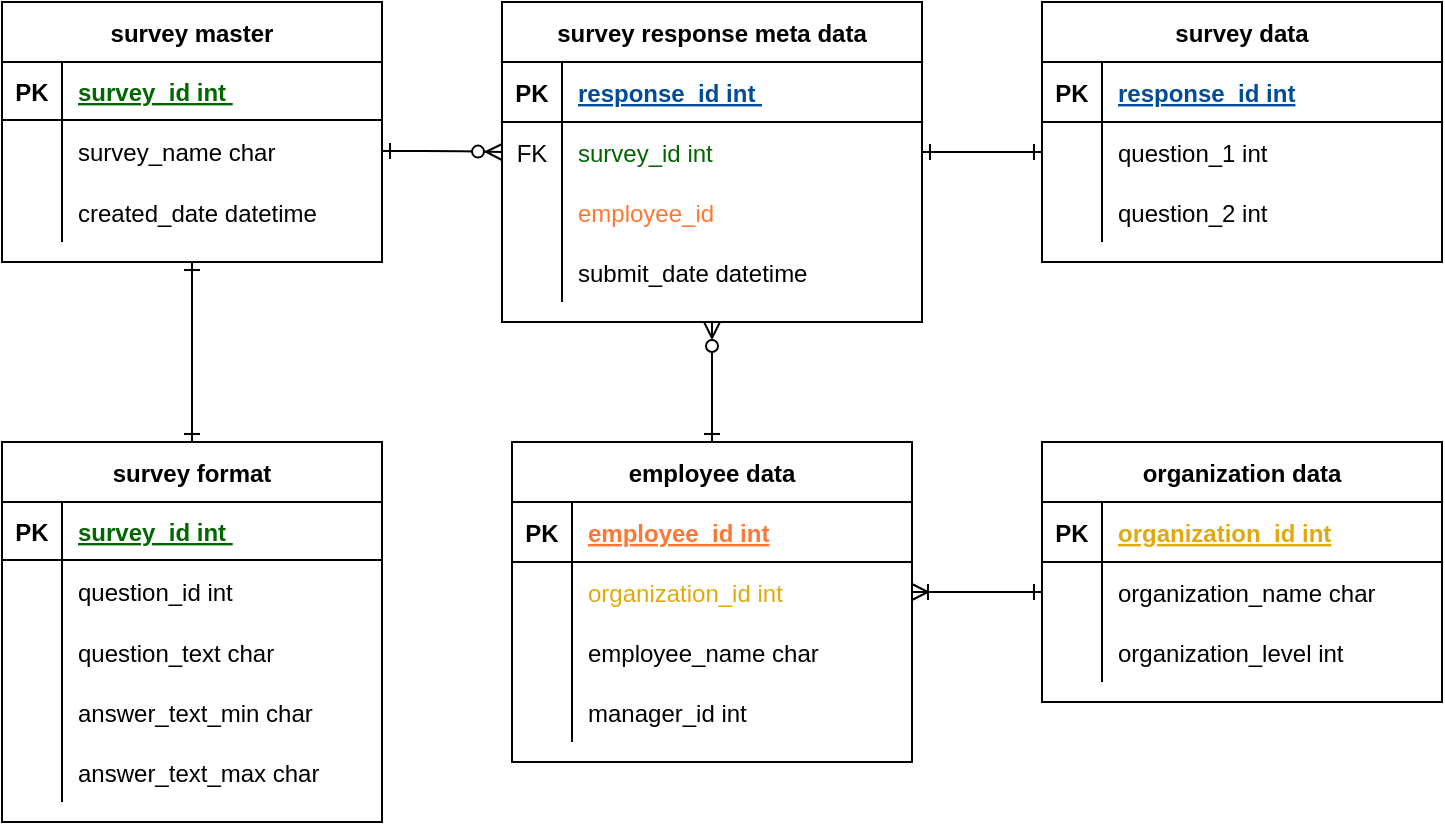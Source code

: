 <mxfile version="23.0.2" type="github">
  <diagram id="R2lEEEUBdFMjLlhIrx00" name="Page-1">
    <mxGraphModel dx="920" dy="530" grid="1" gridSize="10" guides="1" tooltips="1" connect="1" arrows="1" fold="1" page="1" pageScale="1" pageWidth="850" pageHeight="1100" math="0" shadow="0" extFonts="Permanent Marker^https://fonts.googleapis.com/css?family=Permanent+Marker">
      <root>
        <mxCell id="0" />
        <mxCell id="1" parent="0" />
        <mxCell id="C-vyLk0tnHw3VtMMgP7b-1" value="" style="edgeStyle=entityRelationEdgeStyle;endArrow=ERzeroToMany;startArrow=ERone;endFill=1;startFill=0;exitX=1;exitY=0.5;exitDx=0;exitDy=0;" parent="1" source="C-vyLk0tnHw3VtMMgP7b-27" target="C-vyLk0tnHw3VtMMgP7b-6" edge="1">
          <mxGeometry width="100" height="100" relative="1" as="geometry">
            <mxPoint x="280" y="830" as="sourcePoint" />
            <mxPoint x="380" y="730" as="targetPoint" />
          </mxGeometry>
        </mxCell>
        <mxCell id="3EBwKmbxygUJPqUJiSdS-123" style="rounded=0;orthogonalLoop=1;jettySize=auto;html=1;entryX=0.5;entryY=0;entryDx=0;entryDy=0;startArrow=ERzeroToMany;startFill=0;endArrow=ERone;endFill=0;exitX=0.5;exitY=1;exitDx=0;exitDy=0;edgeStyle=orthogonalEdgeStyle;" parent="1" source="C-vyLk0tnHw3VtMMgP7b-2" target="3EBwKmbxygUJPqUJiSdS-103" edge="1">
          <mxGeometry relative="1" as="geometry">
            <mxPoint x="425" y="240" as="targetPoint" />
          </mxGeometry>
        </mxCell>
        <mxCell id="C-vyLk0tnHw3VtMMgP7b-2" value="survey response meta data" style="shape=table;startSize=30;container=1;collapsible=1;childLayout=tableLayout;fixedRows=1;rowLines=0;fontStyle=1;align=center;resizeLast=1;" parent="1" vertex="1">
          <mxGeometry x="260" y="20" width="210" height="160" as="geometry" />
        </mxCell>
        <mxCell id="C-vyLk0tnHw3VtMMgP7b-3" value="" style="shape=partialRectangle;collapsible=0;dropTarget=0;pointerEvents=0;fillColor=none;points=[[0,0.5],[1,0.5]];portConstraint=eastwest;top=0;left=0;right=0;bottom=1;" parent="C-vyLk0tnHw3VtMMgP7b-2" vertex="1">
          <mxGeometry y="30" width="210" height="30" as="geometry" />
        </mxCell>
        <mxCell id="C-vyLk0tnHw3VtMMgP7b-4" value="PK" style="shape=partialRectangle;overflow=hidden;connectable=0;fillColor=none;top=0;left=0;bottom=0;right=0;fontStyle=1;" parent="C-vyLk0tnHw3VtMMgP7b-3" vertex="1">
          <mxGeometry width="30" height="30" as="geometry">
            <mxRectangle width="30" height="30" as="alternateBounds" />
          </mxGeometry>
        </mxCell>
        <mxCell id="C-vyLk0tnHw3VtMMgP7b-5" value="response_id int " style="shape=partialRectangle;overflow=hidden;connectable=0;fillColor=none;top=0;left=0;bottom=0;right=0;align=left;spacingLeft=6;fontStyle=5;fontColor=#004C99;" parent="C-vyLk0tnHw3VtMMgP7b-3" vertex="1">
          <mxGeometry x="30" width="180" height="30" as="geometry">
            <mxRectangle width="180" height="30" as="alternateBounds" />
          </mxGeometry>
        </mxCell>
        <mxCell id="C-vyLk0tnHw3VtMMgP7b-6" value="" style="shape=partialRectangle;collapsible=0;dropTarget=0;pointerEvents=0;fillColor=none;points=[[0,0.5],[1,0.5]];portConstraint=eastwest;top=0;left=0;right=0;bottom=0;" parent="C-vyLk0tnHw3VtMMgP7b-2" vertex="1">
          <mxGeometry y="60" width="210" height="30" as="geometry" />
        </mxCell>
        <mxCell id="C-vyLk0tnHw3VtMMgP7b-7" value="FK" style="shape=partialRectangle;overflow=hidden;connectable=0;fillColor=none;top=0;left=0;bottom=0;right=0;" parent="C-vyLk0tnHw3VtMMgP7b-6" vertex="1">
          <mxGeometry width="30" height="30" as="geometry">
            <mxRectangle width="30" height="30" as="alternateBounds" />
          </mxGeometry>
        </mxCell>
        <mxCell id="C-vyLk0tnHw3VtMMgP7b-8" value="survey_id int " style="shape=partialRectangle;overflow=hidden;connectable=0;fillColor=none;top=0;left=0;bottom=0;right=0;align=left;spacingLeft=6;strokeColor=default;fontColor=#006600;" parent="C-vyLk0tnHw3VtMMgP7b-6" vertex="1">
          <mxGeometry x="30" width="180" height="30" as="geometry">
            <mxRectangle width="180" height="30" as="alternateBounds" />
          </mxGeometry>
        </mxCell>
        <mxCell id="C-vyLk0tnHw3VtMMgP7b-9" value="" style="shape=partialRectangle;collapsible=0;dropTarget=0;pointerEvents=0;fillColor=none;points=[[0,0.5],[1,0.5]];portConstraint=eastwest;top=0;left=0;right=0;bottom=0;" parent="C-vyLk0tnHw3VtMMgP7b-2" vertex="1">
          <mxGeometry y="90" width="210" height="30" as="geometry" />
        </mxCell>
        <mxCell id="C-vyLk0tnHw3VtMMgP7b-10" value="" style="shape=partialRectangle;overflow=hidden;connectable=0;fillColor=none;top=0;left=0;bottom=0;right=0;" parent="C-vyLk0tnHw3VtMMgP7b-9" vertex="1">
          <mxGeometry width="30" height="30" as="geometry">
            <mxRectangle width="30" height="30" as="alternateBounds" />
          </mxGeometry>
        </mxCell>
        <mxCell id="C-vyLk0tnHw3VtMMgP7b-11" value="employee_id" style="shape=partialRectangle;overflow=hidden;connectable=0;fillColor=none;top=0;left=0;bottom=0;right=0;align=left;spacingLeft=6;strokeColor=#FF7733;fontColor=#FF7733;" parent="C-vyLk0tnHw3VtMMgP7b-9" vertex="1">
          <mxGeometry x="30" width="180" height="30" as="geometry">
            <mxRectangle width="180" height="30" as="alternateBounds" />
          </mxGeometry>
        </mxCell>
        <mxCell id="3EBwKmbxygUJPqUJiSdS-69" style="shape=partialRectangle;collapsible=0;dropTarget=0;pointerEvents=0;fillColor=none;points=[[0,0.5],[1,0.5]];portConstraint=eastwest;top=0;left=0;right=0;bottom=0;" parent="C-vyLk0tnHw3VtMMgP7b-2" vertex="1">
          <mxGeometry y="120" width="210" height="30" as="geometry" />
        </mxCell>
        <mxCell id="3EBwKmbxygUJPqUJiSdS-70" style="shape=partialRectangle;overflow=hidden;connectable=0;fillColor=none;top=0;left=0;bottom=0;right=0;" parent="3EBwKmbxygUJPqUJiSdS-69" vertex="1">
          <mxGeometry width="30" height="30" as="geometry">
            <mxRectangle width="30" height="30" as="alternateBounds" />
          </mxGeometry>
        </mxCell>
        <mxCell id="3EBwKmbxygUJPqUJiSdS-71" value="submit_date datetime" style="shape=partialRectangle;overflow=hidden;connectable=0;fillColor=none;top=0;left=0;bottom=0;right=0;align=left;spacingLeft=6;" parent="3EBwKmbxygUJPqUJiSdS-69" vertex="1">
          <mxGeometry x="30" width="180" height="30" as="geometry">
            <mxRectangle width="180" height="30" as="alternateBounds" />
          </mxGeometry>
        </mxCell>
        <mxCell id="C-vyLk0tnHw3VtMMgP7b-13" value="survey data" style="shape=table;startSize=30;container=1;collapsible=1;childLayout=tableLayout;fixedRows=1;rowLines=0;fontStyle=1;align=center;resizeLast=1;" parent="1" vertex="1">
          <mxGeometry x="530" y="20" width="200" height="130" as="geometry" />
        </mxCell>
        <mxCell id="C-vyLk0tnHw3VtMMgP7b-14" value="" style="shape=partialRectangle;collapsible=0;dropTarget=0;pointerEvents=0;fillColor=none;points=[[0,0.5],[1,0.5]];portConstraint=eastwest;top=0;left=0;right=0;bottom=1;" parent="C-vyLk0tnHw3VtMMgP7b-13" vertex="1">
          <mxGeometry y="30" width="200" height="30" as="geometry" />
        </mxCell>
        <mxCell id="C-vyLk0tnHw3VtMMgP7b-15" value="PK" style="shape=partialRectangle;overflow=hidden;connectable=0;fillColor=none;top=0;left=0;bottom=0;right=0;fontStyle=1;" parent="C-vyLk0tnHw3VtMMgP7b-14" vertex="1">
          <mxGeometry width="30" height="30" as="geometry">
            <mxRectangle width="30" height="30" as="alternateBounds" />
          </mxGeometry>
        </mxCell>
        <mxCell id="C-vyLk0tnHw3VtMMgP7b-16" value="response_id int" style="shape=partialRectangle;overflow=hidden;connectable=0;fillColor=none;top=0;left=0;bottom=0;right=0;align=left;spacingLeft=6;fontStyle=5;fontColor=#004C99;" parent="C-vyLk0tnHw3VtMMgP7b-14" vertex="1">
          <mxGeometry x="30" width="170" height="30" as="geometry">
            <mxRectangle width="170" height="30" as="alternateBounds" />
          </mxGeometry>
        </mxCell>
        <mxCell id="C-vyLk0tnHw3VtMMgP7b-20" value="" style="shape=partialRectangle;collapsible=0;dropTarget=0;pointerEvents=0;fillColor=none;points=[[0,0.5],[1,0.5]];portConstraint=eastwest;top=0;left=0;right=0;bottom=0;" parent="C-vyLk0tnHw3VtMMgP7b-13" vertex="1">
          <mxGeometry y="60" width="200" height="30" as="geometry" />
        </mxCell>
        <mxCell id="C-vyLk0tnHw3VtMMgP7b-21" value="" style="shape=partialRectangle;overflow=hidden;connectable=0;fillColor=none;top=0;left=0;bottom=0;right=0;" parent="C-vyLk0tnHw3VtMMgP7b-20" vertex="1">
          <mxGeometry width="30" height="30" as="geometry">
            <mxRectangle width="30" height="30" as="alternateBounds" />
          </mxGeometry>
        </mxCell>
        <mxCell id="C-vyLk0tnHw3VtMMgP7b-22" value="question_1 int" style="shape=partialRectangle;overflow=hidden;connectable=0;fillColor=none;top=0;left=0;bottom=0;right=0;align=left;spacingLeft=6;" parent="C-vyLk0tnHw3VtMMgP7b-20" vertex="1">
          <mxGeometry x="30" width="170" height="30" as="geometry">
            <mxRectangle width="170" height="30" as="alternateBounds" />
          </mxGeometry>
        </mxCell>
        <mxCell id="3EBwKmbxygUJPqUJiSdS-72" style="shape=partialRectangle;collapsible=0;dropTarget=0;pointerEvents=0;fillColor=none;points=[[0,0.5],[1,0.5]];portConstraint=eastwest;top=0;left=0;right=0;bottom=0;" parent="C-vyLk0tnHw3VtMMgP7b-13" vertex="1">
          <mxGeometry y="90" width="200" height="30" as="geometry" />
        </mxCell>
        <mxCell id="3EBwKmbxygUJPqUJiSdS-73" style="shape=partialRectangle;overflow=hidden;connectable=0;fillColor=none;top=0;left=0;bottom=0;right=0;" parent="3EBwKmbxygUJPqUJiSdS-72" vertex="1">
          <mxGeometry width="30" height="30" as="geometry">
            <mxRectangle width="30" height="30" as="alternateBounds" />
          </mxGeometry>
        </mxCell>
        <mxCell id="3EBwKmbxygUJPqUJiSdS-74" value="question_2 int" style="shape=partialRectangle;overflow=hidden;connectable=0;fillColor=none;top=0;left=0;bottom=0;right=0;align=left;spacingLeft=6;" parent="3EBwKmbxygUJPqUJiSdS-72" vertex="1">
          <mxGeometry x="30" width="170" height="30" as="geometry">
            <mxRectangle width="170" height="30" as="alternateBounds" />
          </mxGeometry>
        </mxCell>
        <mxCell id="gzk8olKqNZ4pGh3YVOJb-11" style="edgeStyle=orthogonalEdgeStyle;rounded=0;orthogonalLoop=1;jettySize=auto;html=1;entryX=0.5;entryY=0;entryDx=0;entryDy=0;startArrow=ERone;startFill=0;endArrow=ERone;endFill=0;" edge="1" parent="1" source="C-vyLk0tnHw3VtMMgP7b-23" target="gzk8olKqNZ4pGh3YVOJb-1">
          <mxGeometry relative="1" as="geometry" />
        </mxCell>
        <mxCell id="C-vyLk0tnHw3VtMMgP7b-23" value="survey master" style="shape=table;startSize=30;container=1;collapsible=1;childLayout=tableLayout;fixedRows=1;rowLines=0;fontStyle=1;align=center;resizeLast=1;" parent="1" vertex="1">
          <mxGeometry x="10" y="20" width="190" height="130" as="geometry" />
        </mxCell>
        <mxCell id="C-vyLk0tnHw3VtMMgP7b-24" value="" style="shape=partialRectangle;collapsible=0;dropTarget=0;pointerEvents=0;fillColor=none;points=[[0,0.5],[1,0.5]];portConstraint=eastwest;top=0;left=0;right=0;bottom=1;" parent="C-vyLk0tnHw3VtMMgP7b-23" vertex="1">
          <mxGeometry y="30" width="190" height="29" as="geometry" />
        </mxCell>
        <mxCell id="C-vyLk0tnHw3VtMMgP7b-25" value="PK" style="shape=partialRectangle;overflow=hidden;connectable=0;fillColor=none;top=0;left=0;bottom=0;right=0;fontStyle=1;" parent="C-vyLk0tnHw3VtMMgP7b-24" vertex="1">
          <mxGeometry width="30" height="29" as="geometry">
            <mxRectangle width="30" height="29" as="alternateBounds" />
          </mxGeometry>
        </mxCell>
        <mxCell id="C-vyLk0tnHw3VtMMgP7b-26" value="survey_id int " style="shape=partialRectangle;overflow=hidden;connectable=0;fillColor=none;top=0;left=0;bottom=0;right=0;align=left;spacingLeft=6;fontStyle=5;strokeColor=#006600;fontColor=#006600;" parent="C-vyLk0tnHw3VtMMgP7b-24" vertex="1">
          <mxGeometry x="30" width="160" height="29" as="geometry">
            <mxRectangle width="160" height="29" as="alternateBounds" />
          </mxGeometry>
        </mxCell>
        <mxCell id="C-vyLk0tnHw3VtMMgP7b-27" value="" style="shape=partialRectangle;collapsible=0;dropTarget=0;pointerEvents=0;fillColor=none;points=[[0,0.5],[1,0.5]];portConstraint=eastwest;top=0;left=0;right=0;bottom=0;" parent="C-vyLk0tnHw3VtMMgP7b-23" vertex="1">
          <mxGeometry y="59" width="190" height="31" as="geometry" />
        </mxCell>
        <mxCell id="C-vyLk0tnHw3VtMMgP7b-28" value="" style="shape=partialRectangle;overflow=hidden;connectable=0;fillColor=none;top=0;left=0;bottom=0;right=0;" parent="C-vyLk0tnHw3VtMMgP7b-27" vertex="1">
          <mxGeometry width="30" height="31" as="geometry">
            <mxRectangle width="30" height="31" as="alternateBounds" />
          </mxGeometry>
        </mxCell>
        <mxCell id="C-vyLk0tnHw3VtMMgP7b-29" value="survey_name char " style="shape=partialRectangle;overflow=hidden;connectable=0;fillColor=none;top=0;left=0;bottom=0;right=0;align=left;spacingLeft=6;" parent="C-vyLk0tnHw3VtMMgP7b-27" vertex="1">
          <mxGeometry x="30" width="160" height="31" as="geometry">
            <mxRectangle width="160" height="31" as="alternateBounds" />
          </mxGeometry>
        </mxCell>
        <mxCell id="3EBwKmbxygUJPqUJiSdS-66" style="shape=partialRectangle;collapsible=0;dropTarget=0;pointerEvents=0;fillColor=none;points=[[0,0.5],[1,0.5]];portConstraint=eastwest;top=0;left=0;right=0;bottom=0;" parent="C-vyLk0tnHw3VtMMgP7b-23" vertex="1">
          <mxGeometry y="90" width="190" height="30" as="geometry" />
        </mxCell>
        <mxCell id="3EBwKmbxygUJPqUJiSdS-67" style="shape=partialRectangle;overflow=hidden;connectable=0;fillColor=none;top=0;left=0;bottom=0;right=0;" parent="3EBwKmbxygUJPqUJiSdS-66" vertex="1">
          <mxGeometry width="30" height="30" as="geometry">
            <mxRectangle width="30" height="30" as="alternateBounds" />
          </mxGeometry>
        </mxCell>
        <mxCell id="3EBwKmbxygUJPqUJiSdS-68" value="created_date datetime " style="shape=partialRectangle;overflow=hidden;connectable=0;fillColor=none;top=0;left=0;bottom=0;right=0;align=left;spacingLeft=6;" parent="3EBwKmbxygUJPqUJiSdS-66" vertex="1">
          <mxGeometry x="30" width="160" height="30" as="geometry">
            <mxRectangle width="160" height="30" as="alternateBounds" />
          </mxGeometry>
        </mxCell>
        <mxCell id="3EBwKmbxygUJPqUJiSdS-1" value="organization data" style="shape=table;startSize=30;container=1;collapsible=1;childLayout=tableLayout;fixedRows=1;rowLines=0;fontStyle=1;align=center;resizeLast=1;" parent="1" vertex="1">
          <mxGeometry x="530" y="240" width="200" height="130" as="geometry" />
        </mxCell>
        <mxCell id="3EBwKmbxygUJPqUJiSdS-2" value="" style="shape=partialRectangle;collapsible=0;dropTarget=0;pointerEvents=0;fillColor=none;points=[[0,0.5],[1,0.5]];portConstraint=eastwest;top=0;left=0;right=0;bottom=1;" parent="3EBwKmbxygUJPqUJiSdS-1" vertex="1">
          <mxGeometry y="30" width="200" height="30" as="geometry" />
        </mxCell>
        <mxCell id="3EBwKmbxygUJPqUJiSdS-3" value="PK" style="shape=partialRectangle;overflow=hidden;connectable=0;fillColor=none;top=0;left=0;bottom=0;right=0;fontStyle=1;" parent="3EBwKmbxygUJPqUJiSdS-2" vertex="1">
          <mxGeometry width="30" height="30" as="geometry">
            <mxRectangle width="30" height="30" as="alternateBounds" />
          </mxGeometry>
        </mxCell>
        <mxCell id="3EBwKmbxygUJPqUJiSdS-4" value="organization_id int" style="shape=partialRectangle;overflow=hidden;connectable=0;fillColor=none;top=0;left=0;bottom=0;right=0;align=left;spacingLeft=6;fontStyle=5;strokeColor=#E1A90E;fontColor=#E1A90E;" parent="3EBwKmbxygUJPqUJiSdS-2" vertex="1">
          <mxGeometry x="30" width="170" height="30" as="geometry">
            <mxRectangle width="170" height="30" as="alternateBounds" />
          </mxGeometry>
        </mxCell>
        <mxCell id="3EBwKmbxygUJPqUJiSdS-8" value="" style="shape=partialRectangle;collapsible=0;dropTarget=0;pointerEvents=0;fillColor=none;points=[[0,0.5],[1,0.5]];portConstraint=eastwest;top=0;left=0;right=0;bottom=0;" parent="3EBwKmbxygUJPqUJiSdS-1" vertex="1">
          <mxGeometry y="60" width="200" height="30" as="geometry" />
        </mxCell>
        <mxCell id="3EBwKmbxygUJPqUJiSdS-9" value="" style="shape=partialRectangle;overflow=hidden;connectable=0;fillColor=none;top=0;left=0;bottom=0;right=0;" parent="3EBwKmbxygUJPqUJiSdS-8" vertex="1">
          <mxGeometry width="30" height="30" as="geometry">
            <mxRectangle width="30" height="30" as="alternateBounds" />
          </mxGeometry>
        </mxCell>
        <mxCell id="3EBwKmbxygUJPqUJiSdS-10" value="organization_name char" style="shape=partialRectangle;overflow=hidden;connectable=0;fillColor=none;top=0;left=0;bottom=0;right=0;align=left;spacingLeft=6;" parent="3EBwKmbxygUJPqUJiSdS-8" vertex="1">
          <mxGeometry x="30" width="170" height="30" as="geometry">
            <mxRectangle width="170" height="30" as="alternateBounds" />
          </mxGeometry>
        </mxCell>
        <mxCell id="3EBwKmbxygUJPqUJiSdS-75" style="shape=partialRectangle;collapsible=0;dropTarget=0;pointerEvents=0;fillColor=none;points=[[0,0.5],[1,0.5]];portConstraint=eastwest;top=0;left=0;right=0;bottom=0;" parent="3EBwKmbxygUJPqUJiSdS-1" vertex="1">
          <mxGeometry y="90" width="200" height="30" as="geometry" />
        </mxCell>
        <mxCell id="3EBwKmbxygUJPqUJiSdS-76" style="shape=partialRectangle;overflow=hidden;connectable=0;fillColor=none;top=0;left=0;bottom=0;right=0;" parent="3EBwKmbxygUJPqUJiSdS-75" vertex="1">
          <mxGeometry width="30" height="30" as="geometry">
            <mxRectangle width="30" height="30" as="alternateBounds" />
          </mxGeometry>
        </mxCell>
        <mxCell id="3EBwKmbxygUJPqUJiSdS-77" value="organization_level int" style="shape=partialRectangle;overflow=hidden;connectable=0;fillColor=none;top=0;left=0;bottom=0;right=0;align=left;spacingLeft=6;" parent="3EBwKmbxygUJPqUJiSdS-75" vertex="1">
          <mxGeometry x="30" width="170" height="30" as="geometry">
            <mxRectangle width="170" height="30" as="alternateBounds" />
          </mxGeometry>
        </mxCell>
        <mxCell id="3EBwKmbxygUJPqUJiSdS-103" value="employee data" style="shape=table;startSize=30;container=1;collapsible=1;childLayout=tableLayout;fixedRows=1;rowLines=0;fontStyle=1;align=center;resizeLast=1;" parent="1" vertex="1">
          <mxGeometry x="265" y="240" width="200" height="160" as="geometry" />
        </mxCell>
        <mxCell id="3EBwKmbxygUJPqUJiSdS-104" value="" style="shape=partialRectangle;collapsible=0;dropTarget=0;pointerEvents=0;fillColor=none;points=[[0,0.5],[1,0.5]];portConstraint=eastwest;top=0;left=0;right=0;bottom=1;" parent="3EBwKmbxygUJPqUJiSdS-103" vertex="1">
          <mxGeometry y="30" width="200" height="30" as="geometry" />
        </mxCell>
        <mxCell id="3EBwKmbxygUJPqUJiSdS-105" value="PK" style="shape=partialRectangle;overflow=hidden;connectable=0;fillColor=none;top=0;left=0;bottom=0;right=0;fontStyle=1;" parent="3EBwKmbxygUJPqUJiSdS-104" vertex="1">
          <mxGeometry width="30" height="30" as="geometry">
            <mxRectangle width="30" height="30" as="alternateBounds" />
          </mxGeometry>
        </mxCell>
        <mxCell id="3EBwKmbxygUJPqUJiSdS-106" value="employee_id int" style="shape=partialRectangle;overflow=hidden;connectable=0;fillColor=none;top=0;left=0;bottom=0;right=0;align=left;spacingLeft=6;fontStyle=5;fontColor=#FF7733;" parent="3EBwKmbxygUJPqUJiSdS-104" vertex="1">
          <mxGeometry x="30" width="170" height="30" as="geometry">
            <mxRectangle width="170" height="30" as="alternateBounds" />
          </mxGeometry>
        </mxCell>
        <mxCell id="3EBwKmbxygUJPqUJiSdS-107" value="" style="shape=partialRectangle;collapsible=0;dropTarget=0;pointerEvents=0;fillColor=none;points=[[0,0.5],[1,0.5]];portConstraint=eastwest;top=0;left=0;right=0;bottom=0;" parent="3EBwKmbxygUJPqUJiSdS-103" vertex="1">
          <mxGeometry y="60" width="200" height="30" as="geometry" />
        </mxCell>
        <mxCell id="3EBwKmbxygUJPqUJiSdS-108" value="" style="shape=partialRectangle;overflow=hidden;connectable=0;fillColor=none;top=0;left=0;bottom=0;right=0;" parent="3EBwKmbxygUJPqUJiSdS-107" vertex="1">
          <mxGeometry width="30" height="30" as="geometry">
            <mxRectangle width="30" height="30" as="alternateBounds" />
          </mxGeometry>
        </mxCell>
        <mxCell id="3EBwKmbxygUJPqUJiSdS-109" value="organization_id int" style="shape=partialRectangle;overflow=hidden;connectable=0;fillColor=none;top=0;left=0;bottom=0;right=0;align=left;spacingLeft=6;fontColor=#E1A90E;" parent="3EBwKmbxygUJPqUJiSdS-107" vertex="1">
          <mxGeometry x="30" width="170" height="30" as="geometry">
            <mxRectangle width="170" height="30" as="alternateBounds" />
          </mxGeometry>
        </mxCell>
        <mxCell id="3EBwKmbxygUJPqUJiSdS-110" value="" style="shape=partialRectangle;collapsible=0;dropTarget=0;pointerEvents=0;fillColor=none;points=[[0,0.5],[1,0.5]];portConstraint=eastwest;top=0;left=0;right=0;bottom=0;" parent="3EBwKmbxygUJPqUJiSdS-103" vertex="1">
          <mxGeometry y="90" width="200" height="30" as="geometry" />
        </mxCell>
        <mxCell id="3EBwKmbxygUJPqUJiSdS-111" value="" style="shape=partialRectangle;overflow=hidden;connectable=0;fillColor=none;top=0;left=0;bottom=0;right=0;" parent="3EBwKmbxygUJPqUJiSdS-110" vertex="1">
          <mxGeometry width="30" height="30" as="geometry">
            <mxRectangle width="30" height="30" as="alternateBounds" />
          </mxGeometry>
        </mxCell>
        <mxCell id="3EBwKmbxygUJPqUJiSdS-112" value="employee_name char" style="shape=partialRectangle;overflow=hidden;connectable=0;fillColor=none;top=0;left=0;bottom=0;right=0;align=left;spacingLeft=6;" parent="3EBwKmbxygUJPqUJiSdS-110" vertex="1">
          <mxGeometry x="30" width="170" height="30" as="geometry">
            <mxRectangle width="170" height="30" as="alternateBounds" />
          </mxGeometry>
        </mxCell>
        <mxCell id="3EBwKmbxygUJPqUJiSdS-116" style="shape=partialRectangle;collapsible=0;dropTarget=0;pointerEvents=0;fillColor=none;points=[[0,0.5],[1,0.5]];portConstraint=eastwest;top=0;left=0;right=0;bottom=0;" parent="3EBwKmbxygUJPqUJiSdS-103" vertex="1">
          <mxGeometry y="120" width="200" height="30" as="geometry" />
        </mxCell>
        <mxCell id="3EBwKmbxygUJPqUJiSdS-117" style="shape=partialRectangle;overflow=hidden;connectable=0;fillColor=none;top=0;left=0;bottom=0;right=0;" parent="3EBwKmbxygUJPqUJiSdS-116" vertex="1">
          <mxGeometry width="30" height="30" as="geometry">
            <mxRectangle width="30" height="30" as="alternateBounds" />
          </mxGeometry>
        </mxCell>
        <mxCell id="3EBwKmbxygUJPqUJiSdS-118" value="manager_id int" style="shape=partialRectangle;overflow=hidden;connectable=0;fillColor=none;top=0;left=0;bottom=0;right=0;align=left;spacingLeft=6;" parent="3EBwKmbxygUJPqUJiSdS-116" vertex="1">
          <mxGeometry x="30" width="170" height="30" as="geometry">
            <mxRectangle width="170" height="30" as="alternateBounds" />
          </mxGeometry>
        </mxCell>
        <mxCell id="3EBwKmbxygUJPqUJiSdS-124" style="edgeStyle=orthogonalEdgeStyle;rounded=0;orthogonalLoop=1;jettySize=auto;html=1;entryX=0;entryY=0.5;entryDx=0;entryDy=0;startArrow=ERone;startFill=0;endArrow=ERone;endFill=0;" parent="1" source="C-vyLk0tnHw3VtMMgP7b-6" target="C-vyLk0tnHw3VtMMgP7b-20" edge="1">
          <mxGeometry relative="1" as="geometry" />
        </mxCell>
        <mxCell id="3EBwKmbxygUJPqUJiSdS-126" style="edgeStyle=orthogonalEdgeStyle;rounded=0;orthogonalLoop=1;jettySize=auto;html=1;entryX=0;entryY=0.5;entryDx=0;entryDy=0;endArrow=ERone;endFill=0;startArrow=ERoneToMany;startFill=0;" parent="1" source="3EBwKmbxygUJPqUJiSdS-107" target="3EBwKmbxygUJPqUJiSdS-8" edge="1">
          <mxGeometry relative="1" as="geometry" />
        </mxCell>
        <mxCell id="gzk8olKqNZ4pGh3YVOJb-1" value="survey format" style="shape=table;startSize=30;container=1;collapsible=1;childLayout=tableLayout;fixedRows=1;rowLines=0;fontStyle=1;align=center;resizeLast=1;" vertex="1" parent="1">
          <mxGeometry x="10" y="240" width="190" height="190" as="geometry" />
        </mxCell>
        <mxCell id="gzk8olKqNZ4pGh3YVOJb-2" value="" style="shape=partialRectangle;collapsible=0;dropTarget=0;pointerEvents=0;fillColor=none;points=[[0,0.5],[1,0.5]];portConstraint=eastwest;top=0;left=0;right=0;bottom=1;" vertex="1" parent="gzk8olKqNZ4pGh3YVOJb-1">
          <mxGeometry y="30" width="190" height="29" as="geometry" />
        </mxCell>
        <mxCell id="gzk8olKqNZ4pGh3YVOJb-3" value="PK" style="shape=partialRectangle;overflow=hidden;connectable=0;fillColor=none;top=0;left=0;bottom=0;right=0;fontStyle=1;" vertex="1" parent="gzk8olKqNZ4pGh3YVOJb-2">
          <mxGeometry width="30" height="29" as="geometry">
            <mxRectangle width="30" height="29" as="alternateBounds" />
          </mxGeometry>
        </mxCell>
        <mxCell id="gzk8olKqNZ4pGh3YVOJb-4" value="survey_id int " style="shape=partialRectangle;overflow=hidden;connectable=0;fillColor=none;top=0;left=0;bottom=0;right=0;align=left;spacingLeft=6;fontStyle=5;strokeColor=#006600;fontColor=#006600;" vertex="1" parent="gzk8olKqNZ4pGh3YVOJb-2">
          <mxGeometry x="30" width="160" height="29" as="geometry">
            <mxRectangle width="160" height="29" as="alternateBounds" />
          </mxGeometry>
        </mxCell>
        <mxCell id="gzk8olKqNZ4pGh3YVOJb-5" value="" style="shape=partialRectangle;collapsible=0;dropTarget=0;pointerEvents=0;fillColor=none;points=[[0,0.5],[1,0.5]];portConstraint=eastwest;top=0;left=0;right=0;bottom=0;" vertex="1" parent="gzk8olKqNZ4pGh3YVOJb-1">
          <mxGeometry y="59" width="190" height="31" as="geometry" />
        </mxCell>
        <mxCell id="gzk8olKqNZ4pGh3YVOJb-6" value="" style="shape=partialRectangle;overflow=hidden;connectable=0;fillColor=none;top=0;left=0;bottom=0;right=0;" vertex="1" parent="gzk8olKqNZ4pGh3YVOJb-5">
          <mxGeometry width="30" height="31" as="geometry">
            <mxRectangle width="30" height="31" as="alternateBounds" />
          </mxGeometry>
        </mxCell>
        <mxCell id="gzk8olKqNZ4pGh3YVOJb-7" value="question_id int " style="shape=partialRectangle;overflow=hidden;connectable=0;fillColor=none;top=0;left=0;bottom=0;right=0;align=left;spacingLeft=6;" vertex="1" parent="gzk8olKqNZ4pGh3YVOJb-5">
          <mxGeometry x="30" width="160" height="31" as="geometry">
            <mxRectangle width="160" height="31" as="alternateBounds" />
          </mxGeometry>
        </mxCell>
        <mxCell id="gzk8olKqNZ4pGh3YVOJb-8" style="shape=partialRectangle;collapsible=0;dropTarget=0;pointerEvents=0;fillColor=none;points=[[0,0.5],[1,0.5]];portConstraint=eastwest;top=0;left=0;right=0;bottom=0;" vertex="1" parent="gzk8olKqNZ4pGh3YVOJb-1">
          <mxGeometry y="90" width="190" height="30" as="geometry" />
        </mxCell>
        <mxCell id="gzk8olKqNZ4pGh3YVOJb-9" style="shape=partialRectangle;overflow=hidden;connectable=0;fillColor=none;top=0;left=0;bottom=0;right=0;" vertex="1" parent="gzk8olKqNZ4pGh3YVOJb-8">
          <mxGeometry width="30" height="30" as="geometry">
            <mxRectangle width="30" height="30" as="alternateBounds" />
          </mxGeometry>
        </mxCell>
        <mxCell id="gzk8olKqNZ4pGh3YVOJb-10" value="question_text char " style="shape=partialRectangle;overflow=hidden;connectable=0;fillColor=none;top=0;left=0;bottom=0;right=0;align=left;spacingLeft=6;" vertex="1" parent="gzk8olKqNZ4pGh3YVOJb-8">
          <mxGeometry x="30" width="160" height="30" as="geometry">
            <mxRectangle width="160" height="30" as="alternateBounds" />
          </mxGeometry>
        </mxCell>
        <mxCell id="gzk8olKqNZ4pGh3YVOJb-15" style="shape=partialRectangle;collapsible=0;dropTarget=0;pointerEvents=0;fillColor=none;points=[[0,0.5],[1,0.5]];portConstraint=eastwest;top=0;left=0;right=0;bottom=0;" vertex="1" parent="gzk8olKqNZ4pGh3YVOJb-1">
          <mxGeometry y="120" width="190" height="30" as="geometry" />
        </mxCell>
        <mxCell id="gzk8olKqNZ4pGh3YVOJb-16" style="shape=partialRectangle;overflow=hidden;connectable=0;fillColor=none;top=0;left=0;bottom=0;right=0;" vertex="1" parent="gzk8olKqNZ4pGh3YVOJb-15">
          <mxGeometry width="30" height="30" as="geometry">
            <mxRectangle width="30" height="30" as="alternateBounds" />
          </mxGeometry>
        </mxCell>
        <mxCell id="gzk8olKqNZ4pGh3YVOJb-17" value="answer_text_min char" style="shape=partialRectangle;overflow=hidden;connectable=0;fillColor=none;top=0;left=0;bottom=0;right=0;align=left;spacingLeft=6;" vertex="1" parent="gzk8olKqNZ4pGh3YVOJb-15">
          <mxGeometry x="30" width="160" height="30" as="geometry">
            <mxRectangle width="160" height="30" as="alternateBounds" />
          </mxGeometry>
        </mxCell>
        <mxCell id="gzk8olKqNZ4pGh3YVOJb-12" style="shape=partialRectangle;collapsible=0;dropTarget=0;pointerEvents=0;fillColor=none;points=[[0,0.5],[1,0.5]];portConstraint=eastwest;top=0;left=0;right=0;bottom=0;" vertex="1" parent="gzk8olKqNZ4pGh3YVOJb-1">
          <mxGeometry y="150" width="190" height="30" as="geometry" />
        </mxCell>
        <mxCell id="gzk8olKqNZ4pGh3YVOJb-13" style="shape=partialRectangle;overflow=hidden;connectable=0;fillColor=none;top=0;left=0;bottom=0;right=0;" vertex="1" parent="gzk8olKqNZ4pGh3YVOJb-12">
          <mxGeometry width="30" height="30" as="geometry">
            <mxRectangle width="30" height="30" as="alternateBounds" />
          </mxGeometry>
        </mxCell>
        <mxCell id="gzk8olKqNZ4pGh3YVOJb-14" value="answer_text_max char" style="shape=partialRectangle;overflow=hidden;connectable=0;fillColor=none;top=0;left=0;bottom=0;right=0;align=left;spacingLeft=6;" vertex="1" parent="gzk8olKqNZ4pGh3YVOJb-12">
          <mxGeometry x="30" width="160" height="30" as="geometry">
            <mxRectangle width="160" height="30" as="alternateBounds" />
          </mxGeometry>
        </mxCell>
      </root>
    </mxGraphModel>
  </diagram>
</mxfile>
